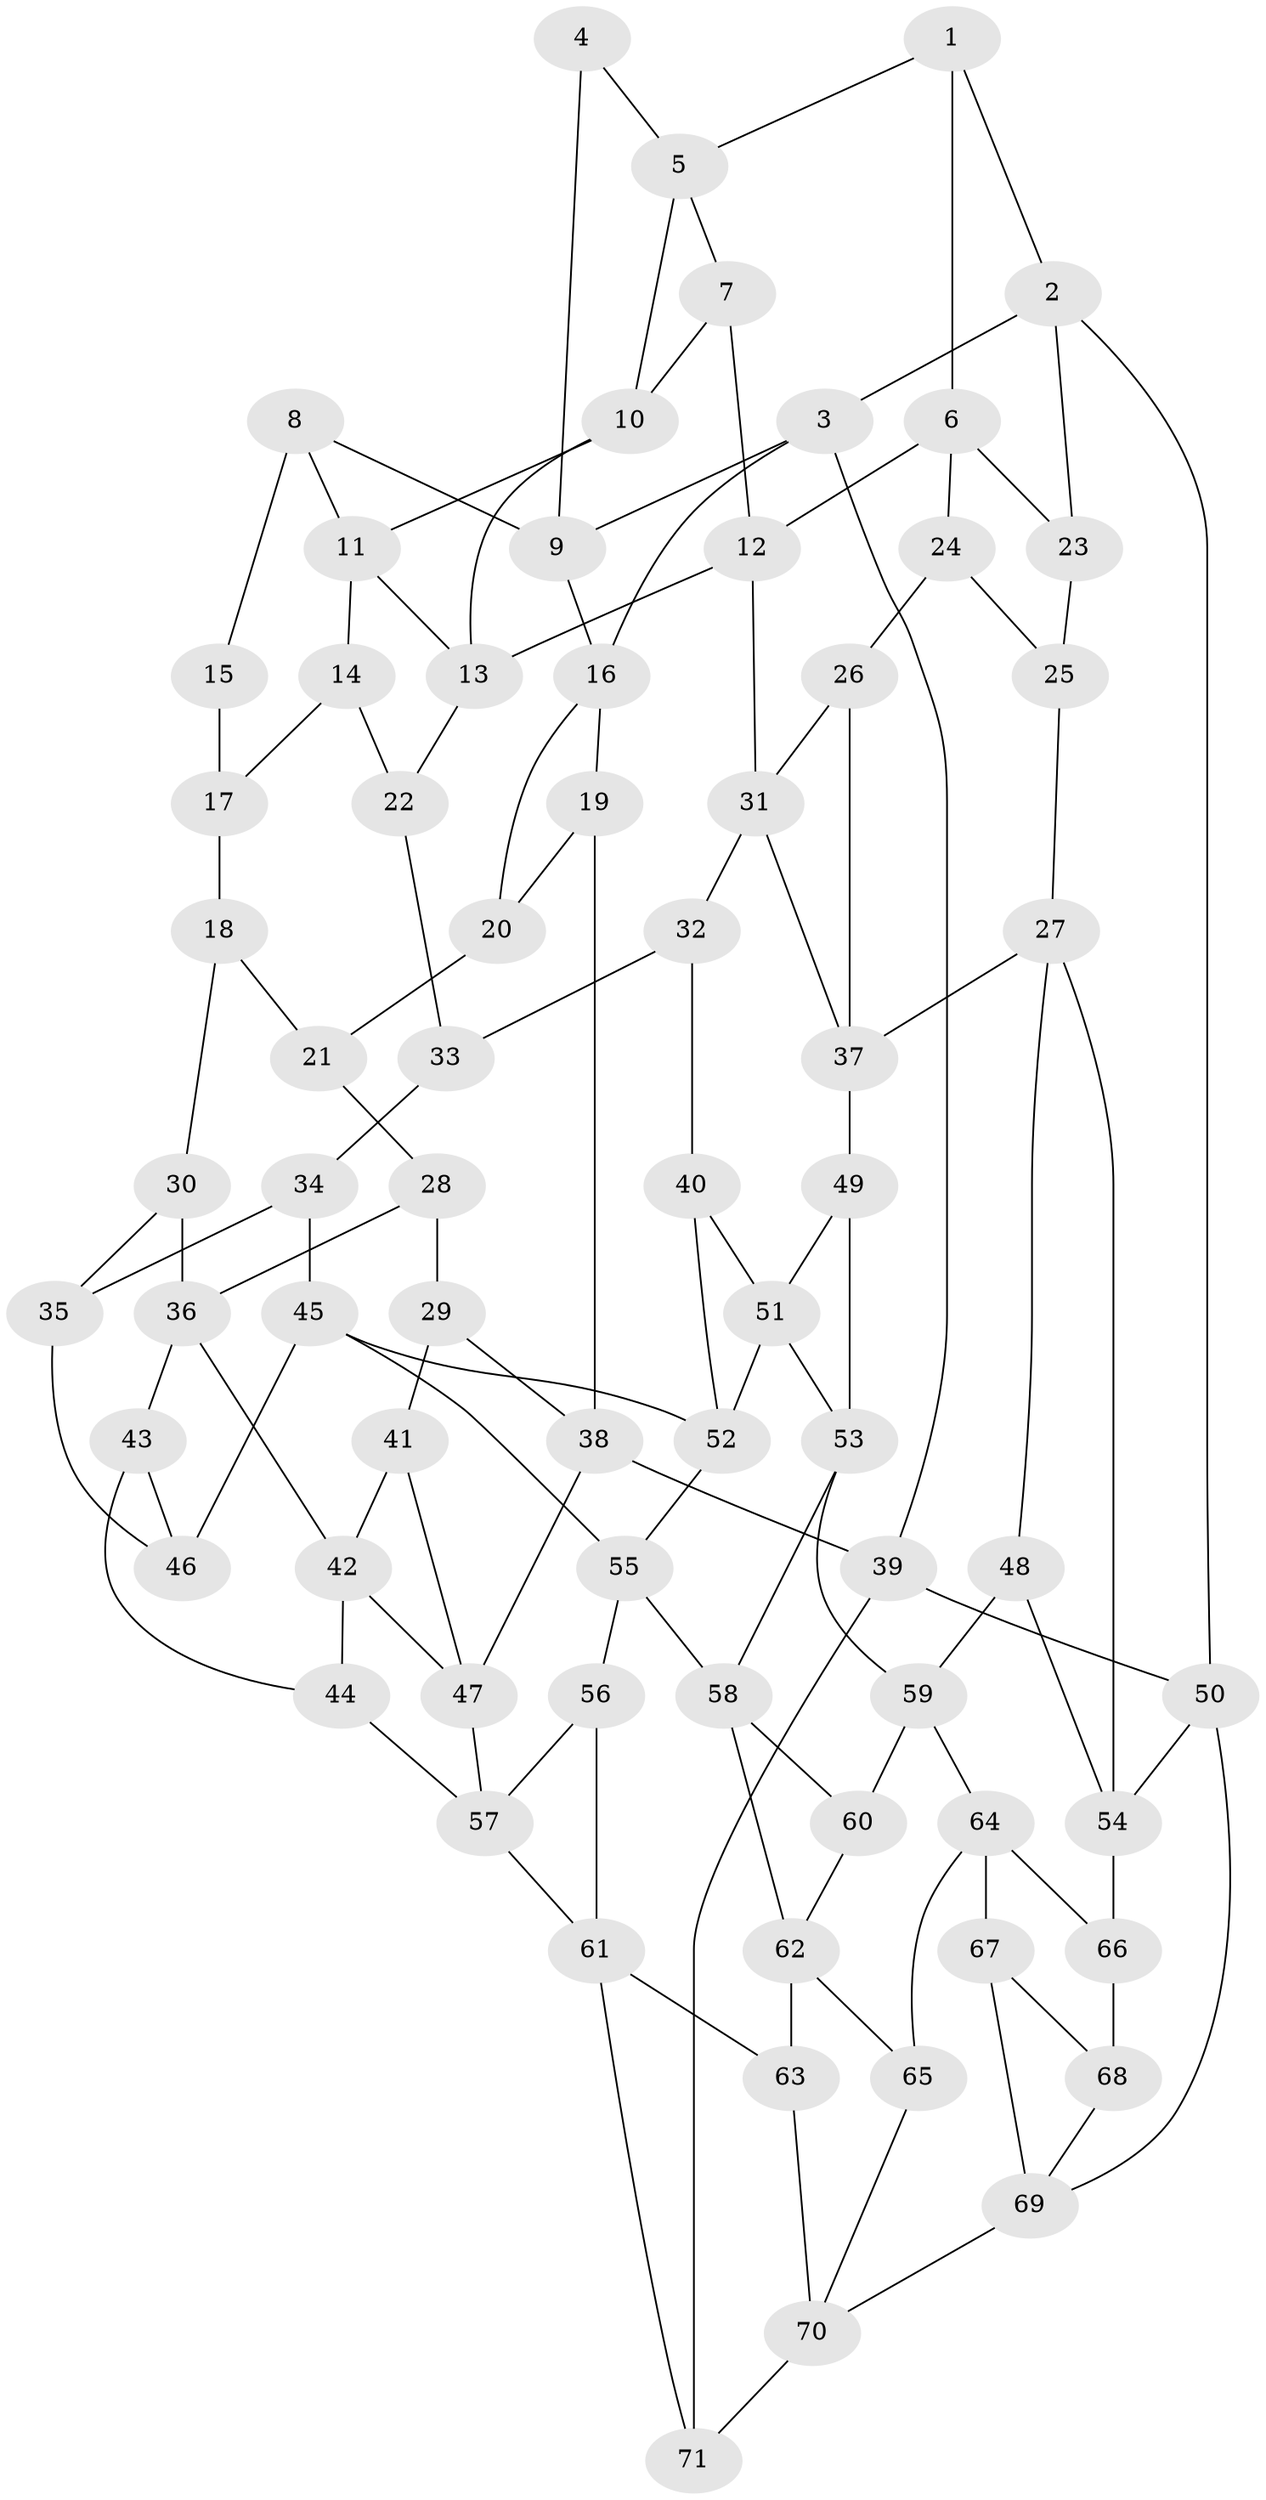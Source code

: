 // original degree distribution, {3: 0.01694915254237288, 4: 0.22033898305084745, 6: 0.2033898305084746, 5: 0.559322033898305}
// Generated by graph-tools (version 1.1) at 2025/38/03/04/25 23:38:27]
// undirected, 71 vertices, 122 edges
graph export_dot {
  node [color=gray90,style=filled];
  1;
  2;
  3;
  4;
  5;
  6;
  7;
  8;
  9;
  10;
  11;
  12;
  13;
  14;
  15;
  16;
  17;
  18;
  19;
  20;
  21;
  22;
  23;
  24;
  25;
  26;
  27;
  28;
  29;
  30;
  31;
  32;
  33;
  34;
  35;
  36;
  37;
  38;
  39;
  40;
  41;
  42;
  43;
  44;
  45;
  46;
  47;
  48;
  49;
  50;
  51;
  52;
  53;
  54;
  55;
  56;
  57;
  58;
  59;
  60;
  61;
  62;
  63;
  64;
  65;
  66;
  67;
  68;
  69;
  70;
  71;
  1 -- 2 [weight=1.0];
  1 -- 5 [weight=1.0];
  1 -- 6 [weight=1.0];
  2 -- 3 [weight=1.0];
  2 -- 23 [weight=1.0];
  2 -- 50 [weight=1.0];
  3 -- 9 [weight=1.0];
  3 -- 16 [weight=1.0];
  3 -- 39 [weight=1.0];
  4 -- 5 [weight=1.0];
  4 -- 9 [weight=1.0];
  5 -- 7 [weight=1.0];
  5 -- 10 [weight=1.0];
  6 -- 12 [weight=1.0];
  6 -- 23 [weight=1.0];
  6 -- 24 [weight=1.0];
  7 -- 10 [weight=1.0];
  7 -- 12 [weight=1.0];
  8 -- 9 [weight=1.0];
  8 -- 11 [weight=1.0];
  8 -- 15 [weight=2.0];
  9 -- 16 [weight=1.0];
  10 -- 11 [weight=1.0];
  10 -- 13 [weight=1.0];
  11 -- 13 [weight=1.0];
  11 -- 14 [weight=1.0];
  12 -- 13 [weight=1.0];
  12 -- 31 [weight=1.0];
  13 -- 22 [weight=1.0];
  14 -- 17 [weight=1.0];
  14 -- 22 [weight=1.0];
  15 -- 17 [weight=2.0];
  16 -- 19 [weight=1.0];
  16 -- 20 [weight=1.0];
  17 -- 18 [weight=1.0];
  18 -- 21 [weight=1.0];
  18 -- 30 [weight=1.0];
  19 -- 20 [weight=1.0];
  19 -- 38 [weight=1.0];
  20 -- 21 [weight=2.0];
  21 -- 28 [weight=1.0];
  22 -- 33 [weight=2.0];
  23 -- 25 [weight=2.0];
  24 -- 25 [weight=1.0];
  24 -- 26 [weight=2.0];
  25 -- 27 [weight=1.0];
  26 -- 31 [weight=1.0];
  26 -- 37 [weight=1.0];
  27 -- 37 [weight=1.0];
  27 -- 48 [weight=1.0];
  27 -- 54 [weight=1.0];
  28 -- 29 [weight=1.0];
  28 -- 36 [weight=1.0];
  29 -- 38 [weight=1.0];
  29 -- 41 [weight=2.0];
  30 -- 35 [weight=1.0];
  30 -- 36 [weight=1.0];
  31 -- 32 [weight=1.0];
  31 -- 37 [weight=1.0];
  32 -- 33 [weight=1.0];
  32 -- 40 [weight=1.0];
  33 -- 34 [weight=1.0];
  34 -- 35 [weight=1.0];
  34 -- 45 [weight=1.0];
  35 -- 46 [weight=1.0];
  36 -- 42 [weight=1.0];
  36 -- 43 [weight=1.0];
  37 -- 49 [weight=1.0];
  38 -- 39 [weight=1.0];
  38 -- 47 [weight=1.0];
  39 -- 50 [weight=1.0];
  39 -- 71 [weight=1.0];
  40 -- 51 [weight=1.0];
  40 -- 52 [weight=1.0];
  41 -- 42 [weight=1.0];
  41 -- 47 [weight=1.0];
  42 -- 44 [weight=1.0];
  42 -- 47 [weight=1.0];
  43 -- 44 [weight=1.0];
  43 -- 46 [weight=2.0];
  44 -- 57 [weight=1.0];
  45 -- 46 [weight=1.0];
  45 -- 52 [weight=1.0];
  45 -- 55 [weight=1.0];
  47 -- 57 [weight=1.0];
  48 -- 54 [weight=1.0];
  48 -- 59 [weight=1.0];
  49 -- 51 [weight=1.0];
  49 -- 53 [weight=1.0];
  50 -- 54 [weight=1.0];
  50 -- 69 [weight=1.0];
  51 -- 52 [weight=1.0];
  51 -- 53 [weight=1.0];
  52 -- 55 [weight=1.0];
  53 -- 58 [weight=1.0];
  53 -- 59 [weight=1.0];
  54 -- 66 [weight=1.0];
  55 -- 56 [weight=1.0];
  55 -- 58 [weight=1.0];
  56 -- 57 [weight=1.0];
  56 -- 61 [weight=1.0];
  57 -- 61 [weight=1.0];
  58 -- 60 [weight=1.0];
  58 -- 62 [weight=1.0];
  59 -- 60 [weight=1.0];
  59 -- 64 [weight=1.0];
  60 -- 62 [weight=1.0];
  61 -- 63 [weight=1.0];
  61 -- 71 [weight=1.0];
  62 -- 63 [weight=1.0];
  62 -- 65 [weight=1.0];
  63 -- 70 [weight=1.0];
  64 -- 65 [weight=1.0];
  64 -- 66 [weight=1.0];
  64 -- 67 [weight=1.0];
  65 -- 70 [weight=1.0];
  66 -- 68 [weight=2.0];
  67 -- 68 [weight=1.0];
  67 -- 69 [weight=1.0];
  68 -- 69 [weight=1.0];
  69 -- 70 [weight=1.0];
  70 -- 71 [weight=1.0];
}
